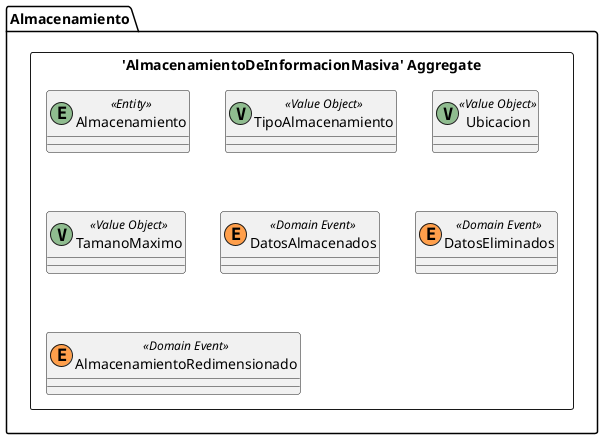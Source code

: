 @startuml

skinparam componentStyle uml2

package Almacenamiento {
	package "'AlmacenamientoDeInformacionMasiva' Aggregate" <<Rectangle>> {
		class Almacenamiento <<(E,DarkSeaGreen) Entity>> {
		}
		class TipoAlmacenamiento <<(V,DarkSeaGreen) Value Object>> {
		}
		class Ubicacion <<(V,DarkSeaGreen) Value Object>> {
		}
		class TamanoMaximo <<(V,DarkSeaGreen) Value Object>> {
		}
		class DatosAlmacenados <<(E,#ff9f4b) Domain Event>> {
		}
		class DatosEliminados <<(E,#ff9f4b) Domain Event>> {
		}
		class AlmacenamientoRedimensionado <<(E,#ff9f4b) Domain Event>> {
		}
	}
}


@enduml
